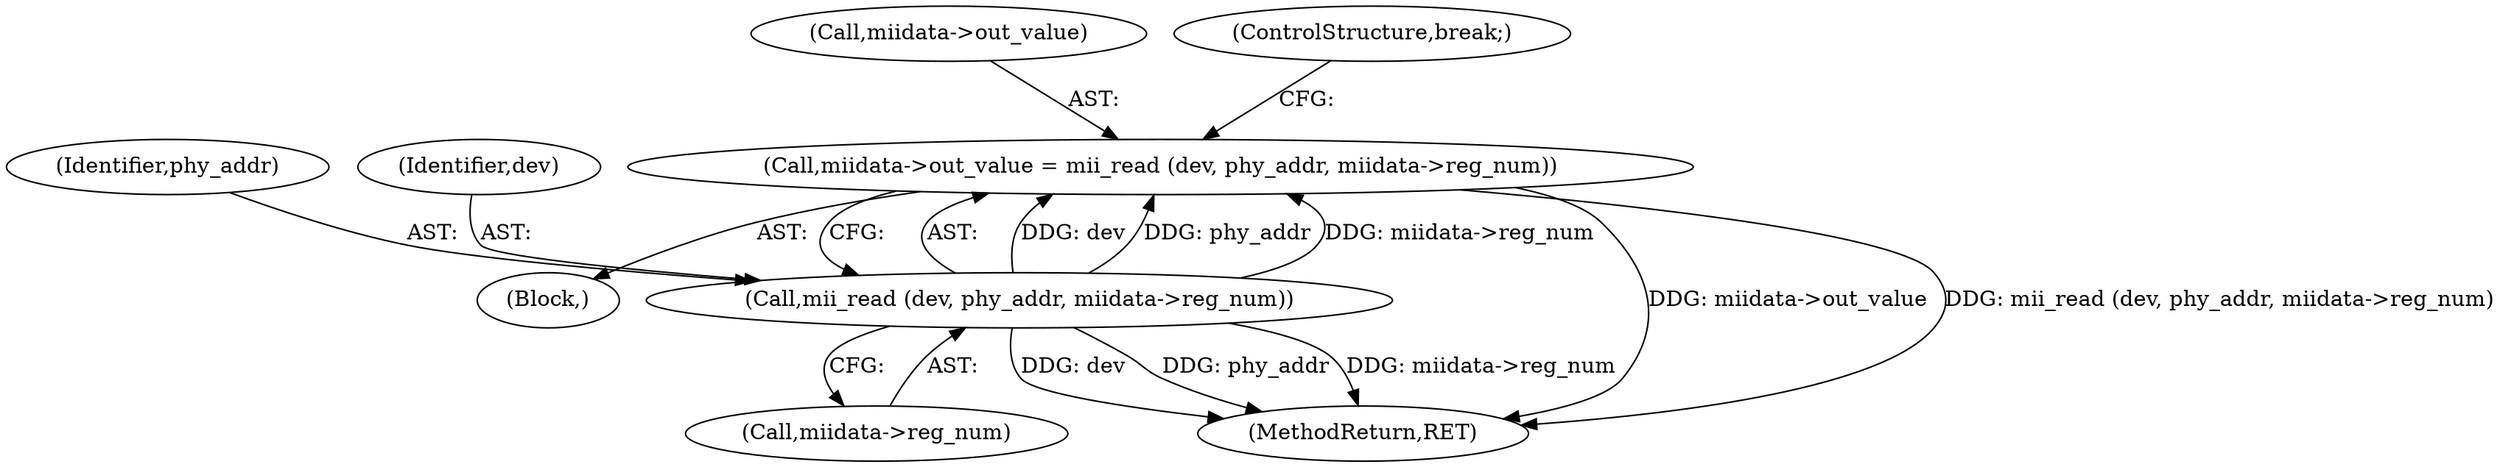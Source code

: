 digraph "1_linux_1bb57e940e1958e40d51f2078f50c3a96a9b2d75@API" {
"1000133" [label="(Call,miidata->out_value = mii_read (dev, phy_addr, miidata->reg_num))"];
"1000137" [label="(Call,mii_read (dev, phy_addr, miidata->reg_num))"];
"1000134" [label="(Call,miidata->out_value)"];
"1000139" [label="(Identifier,phy_addr)"];
"1000129" [label="(Block,)"];
"1000133" [label="(Call,miidata->out_value = mii_read (dev, phy_addr, miidata->reg_num))"];
"1000143" [label="(ControlStructure,break;)"];
"1000140" [label="(Call,miidata->reg_num)"];
"1000257" [label="(MethodReturn,RET)"];
"1000138" [label="(Identifier,dev)"];
"1000137" [label="(Call,mii_read (dev, phy_addr, miidata->reg_num))"];
"1000133" -> "1000129"  [label="AST: "];
"1000133" -> "1000137"  [label="CFG: "];
"1000134" -> "1000133"  [label="AST: "];
"1000137" -> "1000133"  [label="AST: "];
"1000143" -> "1000133"  [label="CFG: "];
"1000133" -> "1000257"  [label="DDG: miidata->out_value"];
"1000133" -> "1000257"  [label="DDG: mii_read (dev, phy_addr, miidata->reg_num)"];
"1000137" -> "1000133"  [label="DDG: dev"];
"1000137" -> "1000133"  [label="DDG: phy_addr"];
"1000137" -> "1000133"  [label="DDG: miidata->reg_num"];
"1000137" -> "1000140"  [label="CFG: "];
"1000138" -> "1000137"  [label="AST: "];
"1000139" -> "1000137"  [label="AST: "];
"1000140" -> "1000137"  [label="AST: "];
"1000137" -> "1000257"  [label="DDG: dev"];
"1000137" -> "1000257"  [label="DDG: phy_addr"];
"1000137" -> "1000257"  [label="DDG: miidata->reg_num"];
}
